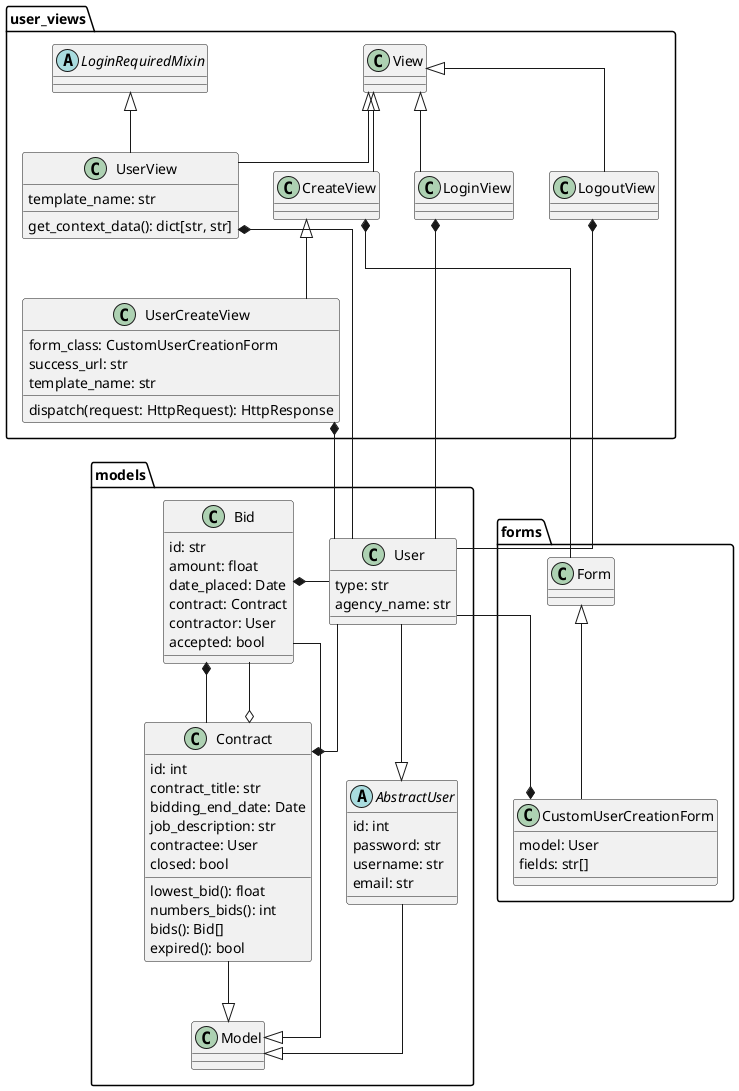 @startuml class_diagram
skinparam linetype ortho
package "models" {
 class Model {}

 class Bid {
 id: str
 amount: float
 date_placed: Date
 contract: Contract
 contractor: User
 accepted: bool
 } 

 class Contract {
 id: int
 contract_title: str
 bidding_end_date: Date
 job_description: str
 contractee: User
closed: bool
 lowest_bid(): float
 numbers_bids(): int
 bids(): Bid[]
 expired(): bool
 } 

 class User {
 type: str
 agency_name: str
 } 

 abstract class AbstractUser{
 id: int
 password: str
 username: str
 email: str
 }
 
 Bid --|> Model
 Contract --|> Model
 AbstractUser --|> Model
 User --|> AbstractUser
 Bid *-- Contract
 Bid --o Contract
 User --* Contract
 User -r-* Bid
 }

package "user_views" {
class View {}
class CreateView {}
abstract class LoginRequiredMixin {}

class LoginView {}
class LogoutView {}

class UserCreateView {
form_class: CustomUserCreationForm
success_url: str
template_name: str
dispatch(request: HttpRequest): HttpResponse
}

class UserView {
 template_name: str
 get_context_data(): dict[str, str]
}

View <|-- LoginView
View <|-- LogoutView
View <|-- CreateView
CreateView <|-- UserCreateView
View <|-- UserView
LoginRequiredMixin <|-- UserView

UserView *-- User
UserCreateView *-- User
LoginView *-- User
LogoutView *-- User
}

package "forms" {
class Form {}

class CustomUserCreationForm {
model: User
fields: str[]
}

Form <|-- CustomUserCreationForm
}

CustomUserCreationForm *-u- User
CreateView *-- Form

@enduml
